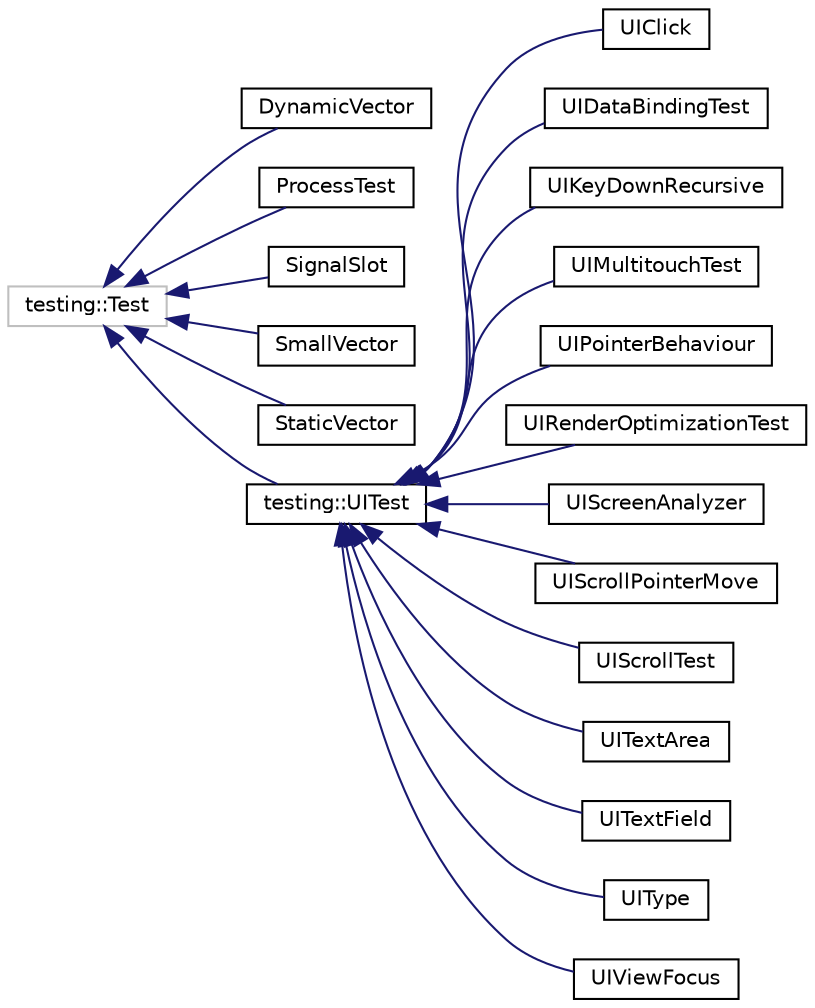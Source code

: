 digraph "Graphical Class Hierarchy"
{
 // LATEX_PDF_SIZE
  edge [fontname="Helvetica",fontsize="10",labelfontname="Helvetica",labelfontsize="10"];
  node [fontname="Helvetica",fontsize="10",shape=record];
  rankdir="LR";
  Node1101 [label="testing::Test",height=0.2,width=0.4,color="grey75", fillcolor="white", style="filled",tooltip=" "];
  Node1101 -> Node0 [dir="back",color="midnightblue",fontsize="10",style="solid",fontname="Helvetica"];
  Node0 [label="DynamicVector",height=0.2,width=0.4,color="black", fillcolor="white", style="filled",URL="$classDynamicVector.html",tooltip=" "];
  Node1101 -> Node1103 [dir="back",color="midnightblue",fontsize="10",style="solid",fontname="Helvetica"];
  Node1103 [label="ProcessTest",height=0.2,width=0.4,color="black", fillcolor="white", style="filled",URL="$classProcessTest.html",tooltip=" "];
  Node1101 -> Node1104 [dir="back",color="midnightblue",fontsize="10",style="solid",fontname="Helvetica"];
  Node1104 [label="SignalSlot",height=0.2,width=0.4,color="black", fillcolor="white", style="filled",URL="$classSignalSlot.html",tooltip=" "];
  Node1101 -> Node1105 [dir="back",color="midnightblue",fontsize="10",style="solid",fontname="Helvetica"];
  Node1105 [label="SmallVector",height=0.2,width=0.4,color="black", fillcolor="white", style="filled",URL="$classSmallVector.html",tooltip=" "];
  Node1101 -> Node1106 [dir="back",color="midnightblue",fontsize="10",style="solid",fontname="Helvetica"];
  Node1106 [label="StaticVector",height=0.2,width=0.4,color="black", fillcolor="white", style="filled",URL="$classStaticVector.html",tooltip=" "];
  Node1101 -> Node1107 [dir="back",color="midnightblue",fontsize="10",style="solid",fontname="Helvetica"];
  Node1107 [label="testing::UITest",height=0.2,width=0.4,color="black", fillcolor="white", style="filled",URL="$classtesting_1_1UITest.html",tooltip=" "];
  Node1107 -> Node1108 [dir="back",color="midnightblue",fontsize="10",style="solid",fontname="Helvetica"];
  Node1108 [label="UIClick",height=0.2,width=0.4,color="black", fillcolor="white", style="filled",URL="$classUIClick.html",tooltip=" "];
  Node1107 -> Node1109 [dir="back",color="midnightblue",fontsize="10",style="solid",fontname="Helvetica"];
  Node1109 [label="UIDataBindingTest",height=0.2,width=0.4,color="black", fillcolor="white", style="filled",URL="$classUIDataBindingTest.html",tooltip=" "];
  Node1107 -> Node1110 [dir="back",color="midnightblue",fontsize="10",style="solid",fontname="Helvetica"];
  Node1110 [label="UIKeyDownRecursive",height=0.2,width=0.4,color="black", fillcolor="white", style="filled",URL="$classUIKeyDownRecursive.html",tooltip=" "];
  Node1107 -> Node1111 [dir="back",color="midnightblue",fontsize="10",style="solid",fontname="Helvetica"];
  Node1111 [label="UIMultitouchTest",height=0.2,width=0.4,color="black", fillcolor="white", style="filled",URL="$classUIMultitouchTest.html",tooltip=" "];
  Node1107 -> Node1112 [dir="back",color="midnightblue",fontsize="10",style="solid",fontname="Helvetica"];
  Node1112 [label="UIPointerBehaviour",height=0.2,width=0.4,color="black", fillcolor="white", style="filled",URL="$classUIPointerBehaviour.html",tooltip=" "];
  Node1107 -> Node1113 [dir="back",color="midnightblue",fontsize="10",style="solid",fontname="Helvetica"];
  Node1113 [label="UIRenderOptimizationTest",height=0.2,width=0.4,color="black", fillcolor="white", style="filled",URL="$classUIRenderOptimizationTest.html",tooltip=" "];
  Node1107 -> Node1114 [dir="back",color="midnightblue",fontsize="10",style="solid",fontname="Helvetica"];
  Node1114 [label="UIScreenAnalyzer",height=0.2,width=0.4,color="black", fillcolor="white", style="filled",URL="$classUIScreenAnalyzer.html",tooltip=" "];
  Node1107 -> Node1115 [dir="back",color="midnightblue",fontsize="10",style="solid",fontname="Helvetica"];
  Node1115 [label="UIScrollPointerMove",height=0.2,width=0.4,color="black", fillcolor="white", style="filled",URL="$classUIScrollPointerMove.html",tooltip=" "];
  Node1107 -> Node1116 [dir="back",color="midnightblue",fontsize="10",style="solid",fontname="Helvetica"];
  Node1116 [label="UIScrollTest",height=0.2,width=0.4,color="black", fillcolor="white", style="filled",URL="$classUIScrollTest.html",tooltip=" "];
  Node1107 -> Node1117 [dir="back",color="midnightblue",fontsize="10",style="solid",fontname="Helvetica"];
  Node1117 [label="UITextArea",height=0.2,width=0.4,color="black", fillcolor="white", style="filled",URL="$classUITextArea.html",tooltip=" "];
  Node1107 -> Node1118 [dir="back",color="midnightblue",fontsize="10",style="solid",fontname="Helvetica"];
  Node1118 [label="UITextField",height=0.2,width=0.4,color="black", fillcolor="white", style="filled",URL="$classUITextField.html",tooltip=" "];
  Node1107 -> Node1119 [dir="back",color="midnightblue",fontsize="10",style="solid",fontname="Helvetica"];
  Node1119 [label="UIType",height=0.2,width=0.4,color="black", fillcolor="white", style="filled",URL="$classUIType.html",tooltip=" "];
  Node1107 -> Node1120 [dir="back",color="midnightblue",fontsize="10",style="solid",fontname="Helvetica"];
  Node1120 [label="UIViewFocus",height=0.2,width=0.4,color="black", fillcolor="white", style="filled",URL="$classUIViewFocus.html",tooltip=" "];
}

